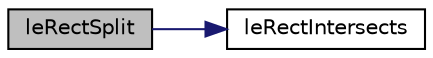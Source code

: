 digraph "leRectSplit"
{
 // INTERACTIVE_SVG=YES
  edge [fontname="Helvetica",fontsize="10",labelfontname="Helvetica",labelfontsize="10"];
  node [fontname="Helvetica",fontsize="10",shape=record];
  rankdir="LR";
  Node28 [label="leRectSplit",height=0.2,width=0.4,color="black", fillcolor="grey75", style="filled", fontcolor="black"];
  Node28 -> Node29 [color="midnightblue",fontsize="10",style="solid",fontname="Helvetica"];
  Node29 [label="leRectIntersects",height=0.2,width=0.4,color="black", fillcolor="white", style="filled",URL="$legato__rect_8h.html#a3ae2e8d6ed6a3a5af11b9273fb02195d",tooltip="Determines if two rectangles are intersecting. "];
}
